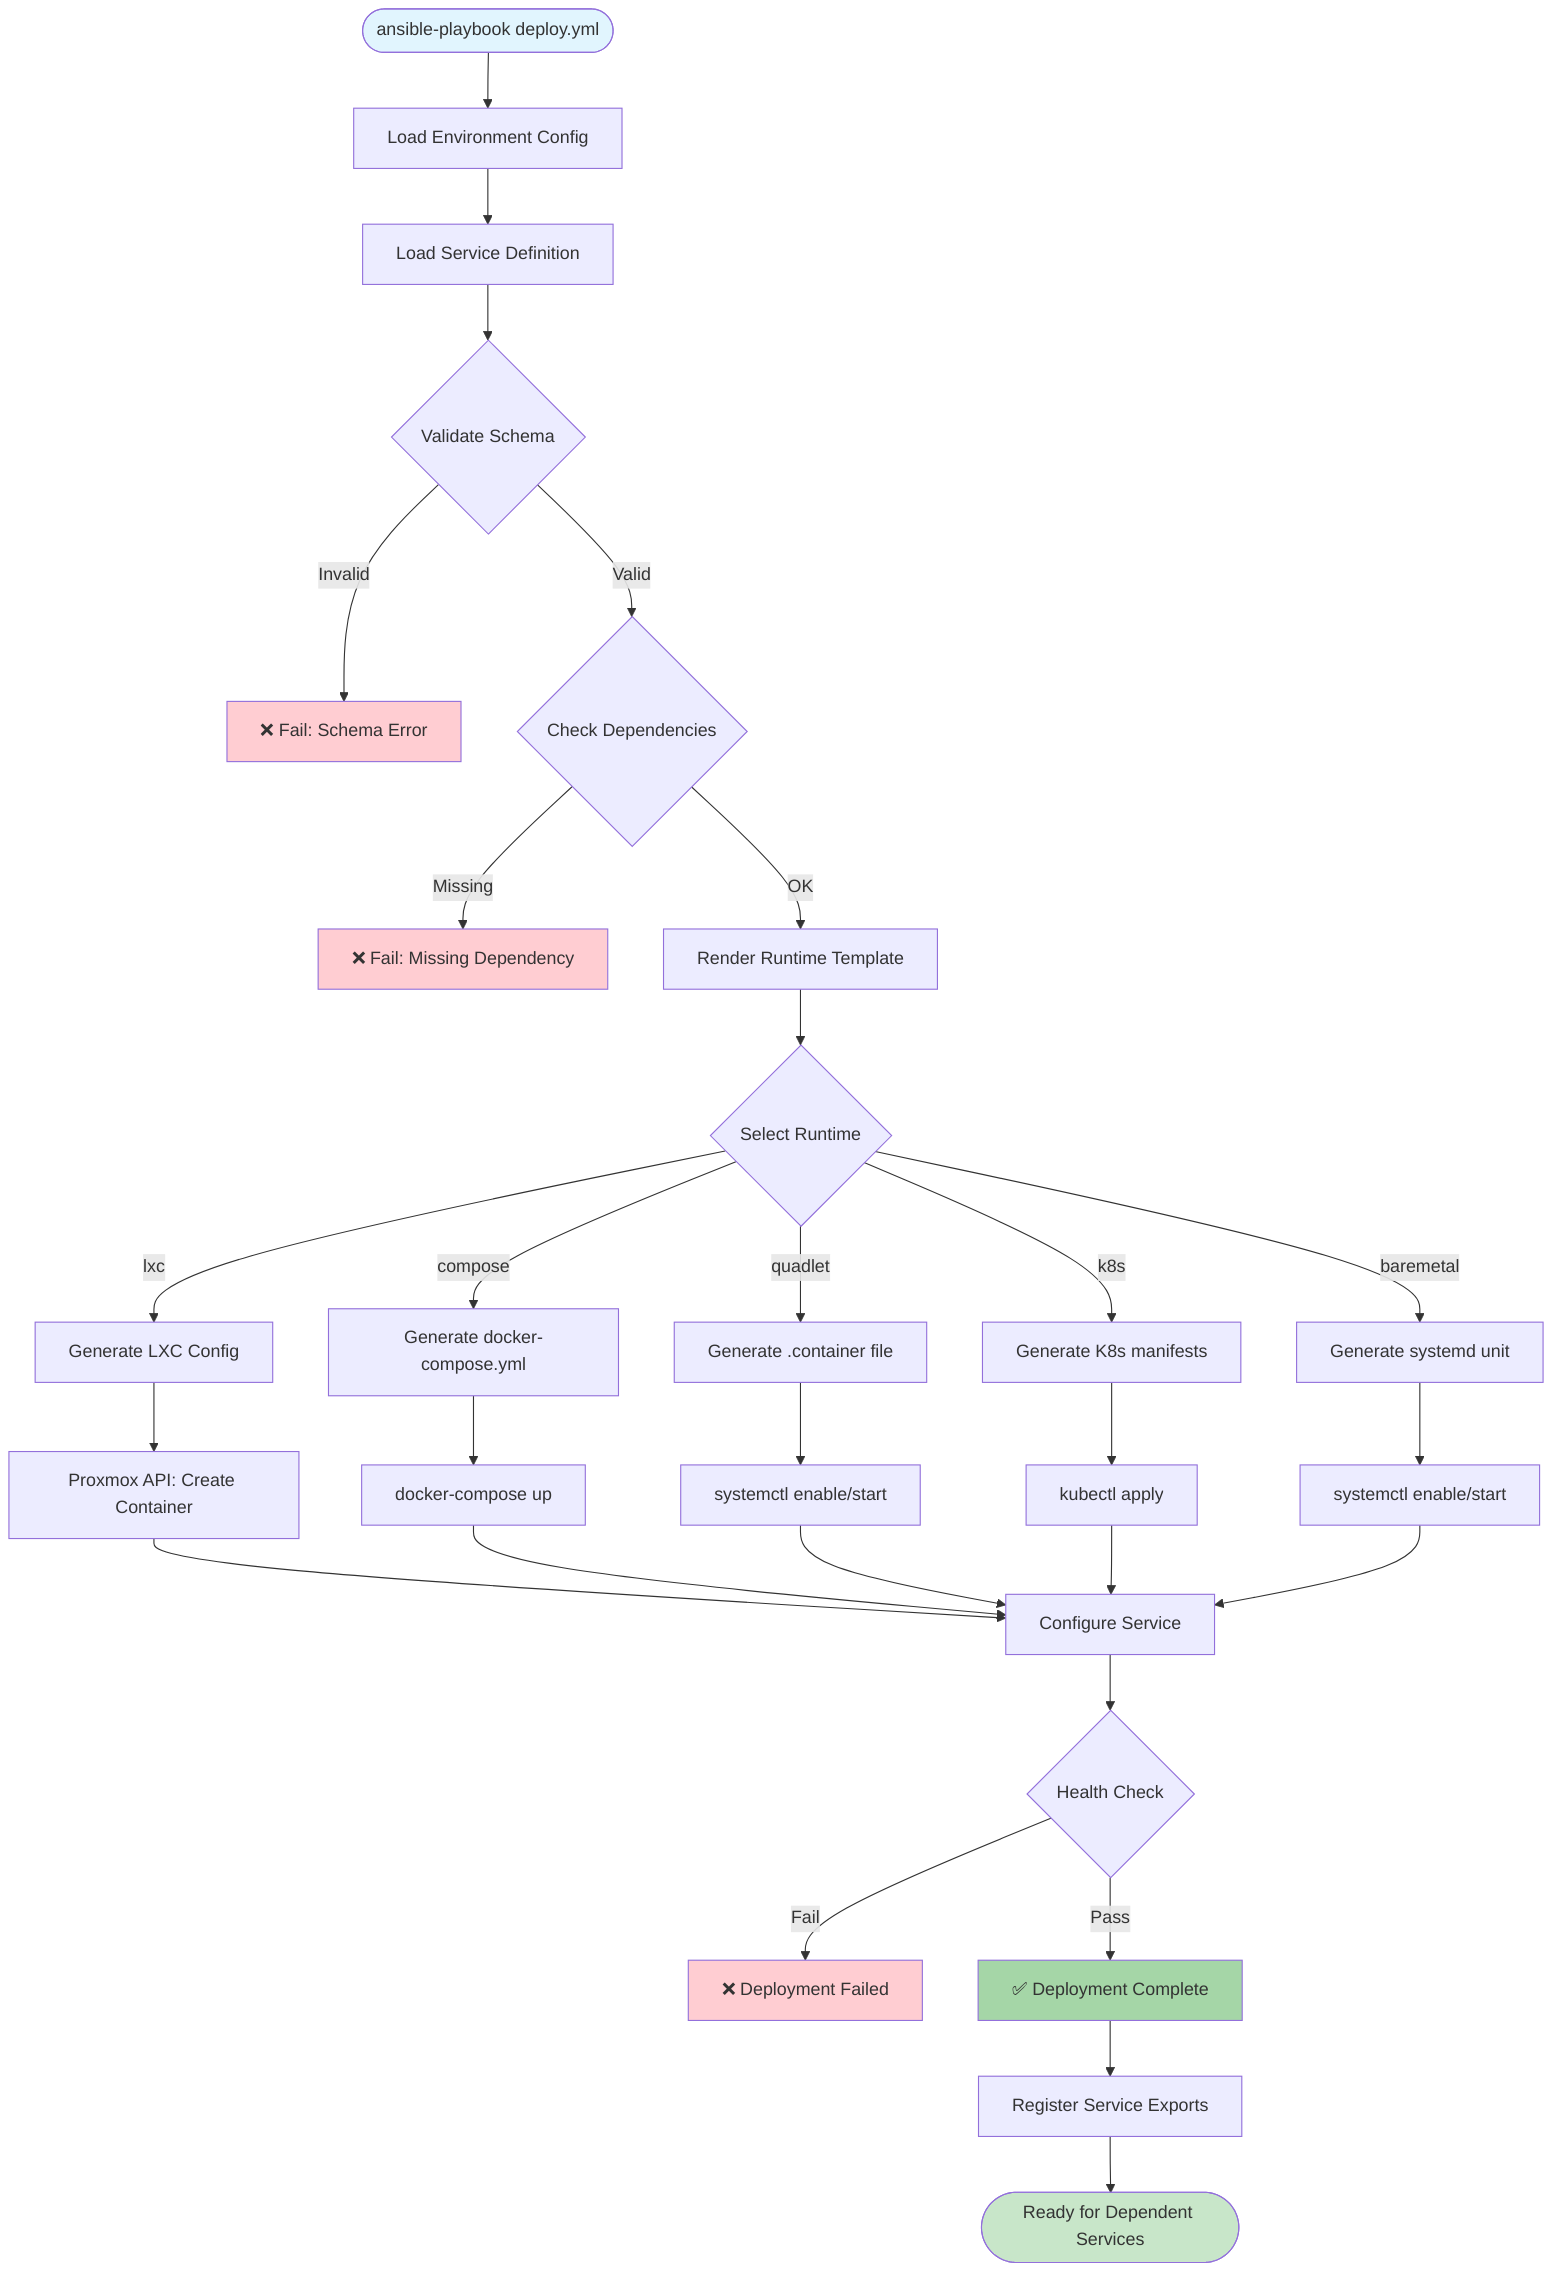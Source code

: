 flowchart TB
    Start([ansible-playbook deploy.yml]) --> LoadEnv[Load Environment Config]
    LoadEnv --> LoadService[Load Service Definition]
    
    LoadService --> Validate{Validate Schema}
    Validate -->|Invalid| Error1[❌ Fail: Schema Error]
    Validate -->|Valid| CheckDeps{Check Dependencies}
    
    CheckDeps -->|Missing| Error2[❌ Fail: Missing Dependency]
    CheckDeps -->|OK| Render[Render Runtime Template]
    
    Render --> SelectRuntime{Select Runtime}
    
    SelectRuntime -->|lxc| RenderLXC[Generate LXC Config]
    SelectRuntime -->|compose| RenderCompose[Generate docker-compose.yml]
    SelectRuntime -->|quadlet| RenderQuadlet[Generate .container file]
    SelectRuntime -->|k8s| RenderK8s[Generate K8s manifests]
    SelectRuntime -->|baremetal| RenderSystemd[Generate systemd unit]
    
    RenderLXC --> ApplyLXC[Proxmox API: Create Container]
    RenderCompose --> ApplyCompose[docker-compose up]
    RenderQuadlet --> ApplyQuadlet[systemctl enable/start]
    RenderK8s --> ApplyK8s[kubectl apply]
    RenderSystemd --> ApplySystemd[systemctl enable/start]
    
    ApplyLXC --> Setup[Configure Service]
    ApplyCompose --> Setup
    ApplyQuadlet --> Setup
    ApplyK8s --> Setup
    ApplySystemd --> Setup
    
    Setup --> Health{Health Check}
    Health -->|Fail| Error3[❌ Deployment Failed]
    Health -->|Pass| Success[✅ Deployment Complete]
    
    Success --> Exports[Register Service Exports]
    Exports --> End([Ready for Dependent Services])
    
    style Start fill:#e1f5fe
    style End fill:#c8e6c9
    style Error1 fill:#ffcdd2
    style Error2 fill:#ffcdd2
    style Error3 fill:#ffcdd2
    style Success fill:#a5d6a7